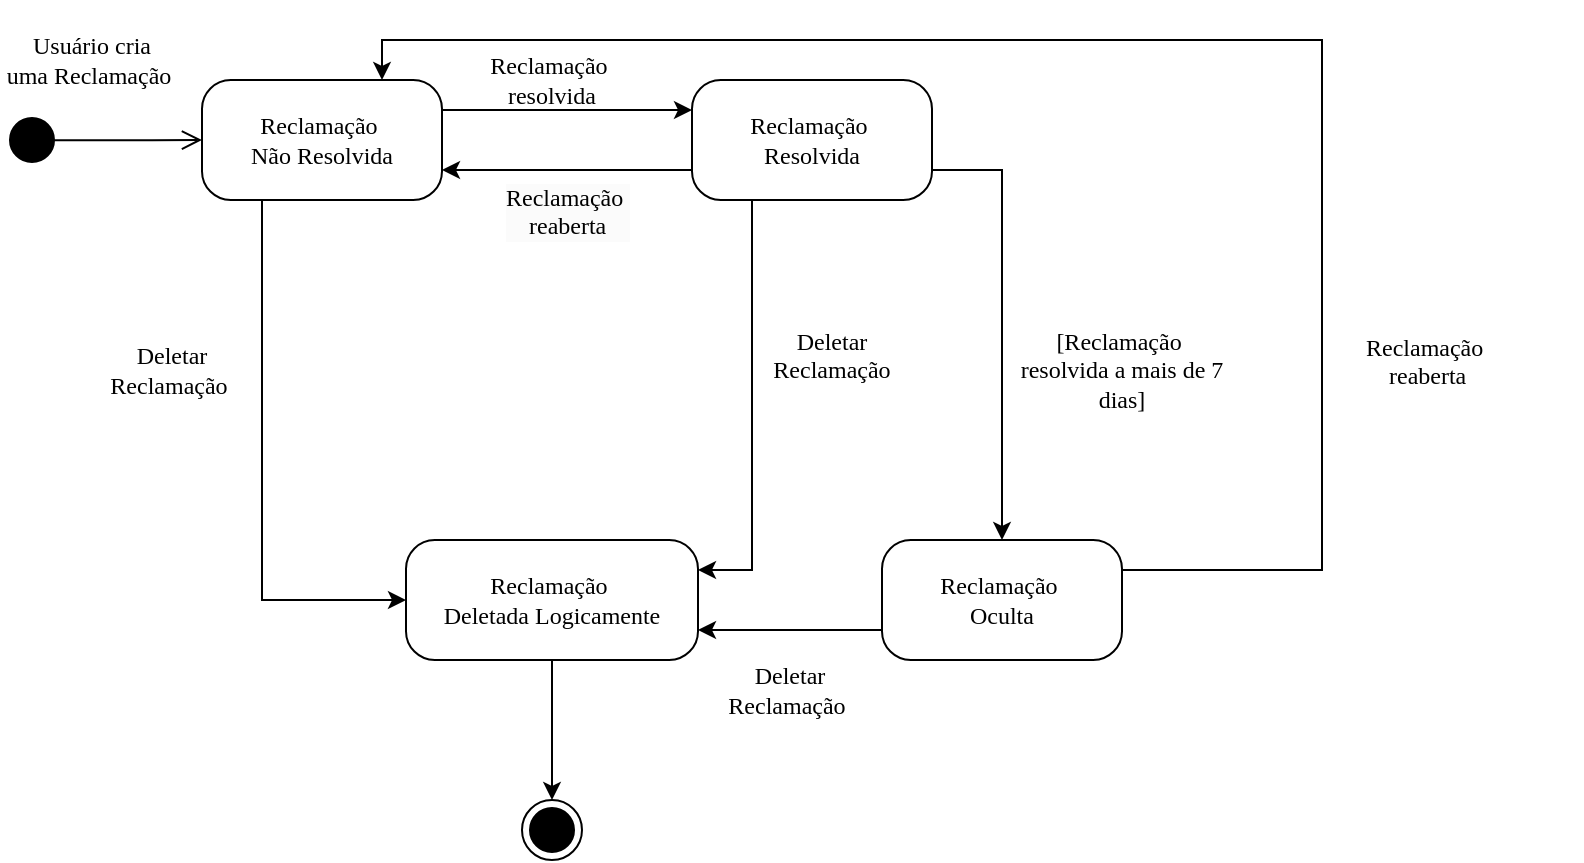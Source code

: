 <mxfile version="24.7.17">
  <diagram name="Página-1" id="e7YCogj1zsuFGsXIQmsC">
    <mxGraphModel dx="477" dy="237" grid="1" gridSize="10" guides="1" tooltips="1" connect="1" arrows="1" fold="1" page="1" pageScale="1" pageWidth="827" pageHeight="1169" math="0" shadow="0">
      <root>
        <mxCell id="0" />
        <mxCell id="1" parent="0" />
        <mxCell id="H48Iyiz3VlTvnMvy9uel-1" value="" style="ellipse;html=1;shape=startState;fillColor=#000000;strokeColor=#000000;rounded=1;shadow=0;comic=0;labelBackgroundColor=none;fontFamily=Verdana;fontSize=12;fontColor=default;align=center;direction=south;labelBorderColor=none;textShadow=0;" parent="1" vertex="1">
          <mxGeometry x="20" y="55" width="30" height="30" as="geometry" />
        </mxCell>
        <mxCell id="zkRaXMd6NlR8YTVMd6lu-3" value="" style="edgeStyle=orthogonalEdgeStyle;rounded=0;orthogonalLoop=1;jettySize=auto;html=1;" parent="1" source="H48Iyiz3VlTvnMvy9uel-2" target="H48Iyiz3VlTvnMvy9uel-27" edge="1">
          <mxGeometry relative="1" as="geometry" />
        </mxCell>
        <mxCell id="H48Iyiz3VlTvnMvy9uel-2" value="Reclamação&amp;nbsp;&lt;div&gt;Deletada Logicamente&lt;/div&gt;" style="rounded=1;whiteSpace=wrap;html=1;arcSize=24;fillColor=none;strokeColor=default;shadow=0;comic=0;labelBackgroundColor=none;fontFamily=Verdana;fontSize=12;fontColor=default;align=center;labelBorderColor=none;textShadow=0;" parent="1" vertex="1">
          <mxGeometry x="222" y="270" width="146" height="60" as="geometry" />
        </mxCell>
        <mxCell id="6YbqDCWQjb4jzscpLrS4-2" style="edgeStyle=orthogonalEdgeStyle;rounded=0;orthogonalLoop=1;jettySize=auto;html=1;" parent="1" edge="1">
          <mxGeometry relative="1" as="geometry">
            <mxPoint x="240" y="55" as="sourcePoint" />
            <mxPoint x="365" y="55" as="targetPoint" />
          </mxGeometry>
        </mxCell>
        <mxCell id="6YbqDCWQjb4jzscpLrS4-3" style="edgeStyle=orthogonalEdgeStyle;rounded=0;orthogonalLoop=1;jettySize=auto;html=1;exitX=0.25;exitY=1;exitDx=0;exitDy=0;entryX=0;entryY=0.5;entryDx=0;entryDy=0;" parent="1" source="H48Iyiz3VlTvnMvy9uel-6" target="H48Iyiz3VlTvnMvy9uel-2" edge="1">
          <mxGeometry relative="1" as="geometry" />
        </mxCell>
        <mxCell id="H48Iyiz3VlTvnMvy9uel-6" value="Reclamação&amp;nbsp;&lt;div&gt;Não Resolvida&lt;/div&gt;" style="rounded=1;whiteSpace=wrap;html=1;arcSize=24;fillColor=none;strokeColor=default;shadow=0;comic=0;labelBackgroundColor=none;fontFamily=Verdana;fontSize=12;fontColor=default;align=center;labelBorderColor=none;textShadow=0;" parent="1" vertex="1">
          <mxGeometry x="120" y="40" width="120" height="60" as="geometry" />
        </mxCell>
        <mxCell id="6YbqDCWQjb4jzscpLrS4-8" style="edgeStyle=orthogonalEdgeStyle;rounded=0;orthogonalLoop=1;jettySize=auto;html=1;exitX=1;exitY=0.75;exitDx=0;exitDy=0;entryX=0.5;entryY=0;entryDx=0;entryDy=0;" parent="1" source="H48Iyiz3VlTvnMvy9uel-10" target="6YbqDCWQjb4jzscpLrS4-6" edge="1">
          <mxGeometry relative="1" as="geometry">
            <Array as="points">
              <mxPoint x="520" y="85" />
            </Array>
          </mxGeometry>
        </mxCell>
        <mxCell id="zkRaXMd6NlR8YTVMd6lu-4" style="edgeStyle=orthogonalEdgeStyle;rounded=0;orthogonalLoop=1;jettySize=auto;html=1;exitX=0.25;exitY=1;exitDx=0;exitDy=0;entryX=1;entryY=0.25;entryDx=0;entryDy=0;" parent="1" source="H48Iyiz3VlTvnMvy9uel-10" target="H48Iyiz3VlTvnMvy9uel-2" edge="1">
          <mxGeometry relative="1" as="geometry" />
        </mxCell>
        <mxCell id="jxsoV4akDpo1OOG7nc3o-1" style="edgeStyle=orthogonalEdgeStyle;rounded=0;orthogonalLoop=1;jettySize=auto;html=1;exitX=0;exitY=0.75;exitDx=0;exitDy=0;entryX=1;entryY=0.75;entryDx=0;entryDy=0;" parent="1" source="H48Iyiz3VlTvnMvy9uel-10" target="H48Iyiz3VlTvnMvy9uel-6" edge="1">
          <mxGeometry relative="1" as="geometry" />
        </mxCell>
        <mxCell id="H48Iyiz3VlTvnMvy9uel-10" value="&lt;div&gt;Reclamação&amp;nbsp;&lt;/div&gt;&lt;div&gt;Resolvida&lt;/div&gt;" style="rounded=1;whiteSpace=wrap;html=1;arcSize=24;fillColor=none;strokeColor=default;shadow=0;comic=0;labelBackgroundColor=none;fontFamily=Verdana;fontSize=12;fontColor=default;align=center;labelBorderColor=none;textShadow=0;" parent="1" vertex="1">
          <mxGeometry x="365" y="40" width="120" height="60" as="geometry" />
        </mxCell>
        <mxCell id="H48Iyiz3VlTvnMvy9uel-11" style="edgeStyle=orthogonalEdgeStyle;html=1;labelBackgroundColor=none;endArrow=open;endSize=8;strokeColor=default;fontFamily=Verdana;fontSize=12;align=left;fontColor=default;labelBorderColor=none;textShadow=0;entryX=0;entryY=0.5;entryDx=0;entryDy=0;exitX=0.505;exitY=0.13;exitDx=0;exitDy=0;exitPerimeter=0;" parent="1" source="H48Iyiz3VlTvnMvy9uel-1" target="H48Iyiz3VlTvnMvy9uel-6" edge="1">
          <mxGeometry relative="1" as="geometry">
            <mxPoint x="90" y="70" as="targetPoint" />
          </mxGeometry>
        </mxCell>
        <mxCell id="H48Iyiz3VlTvnMvy9uel-27" value="" style="ellipse;html=1;shape=endState;fillColor=#000000;strokeColor=#000000;fontColor=default;labelBackgroundColor=none;labelBorderColor=none;textShadow=0;" parent="1" vertex="1">
          <mxGeometry x="280" y="400" width="30" height="30" as="geometry" />
        </mxCell>
        <mxCell id="KSsdWdosuC17knsYXHTu-13" value="&lt;div&gt;&lt;font face=&quot;Verdana&quot;&gt;Reclamação&amp;nbsp;&lt;/font&gt;&lt;br&gt;&lt;/div&gt;&lt;div&gt;&lt;font face=&quot;Verdana&quot;&gt;resolvida&lt;/font&gt;&lt;/div&gt;" style="text;html=1;align=center;verticalAlign=middle;whiteSpace=wrap;rounded=0;fontColor=default;labelBackgroundColor=none;labelBorderColor=none;textShadow=0;" parent="1" vertex="1">
          <mxGeometry x="260" y="10" width="70" height="60" as="geometry" />
        </mxCell>
        <mxCell id="KSsdWdosuC17knsYXHTu-14" value="&lt;div&gt;&lt;span style=&quot;font-family: Verdana;&quot;&gt;Deletar&lt;/span&gt;&lt;/div&gt;&lt;div&gt;&lt;font face=&quot;Verdana&quot;&gt;Reclamação&lt;/font&gt;&lt;br&gt;&lt;/div&gt;&lt;div&gt;&lt;font face=&quot;Verdana&quot;&gt;&lt;br&gt;&lt;/font&gt;&lt;/div&gt;" style="text;html=1;align=center;verticalAlign=middle;whiteSpace=wrap;rounded=0;fontColor=default;labelBackgroundColor=none;labelBorderColor=none;textShadow=0;" parent="1" vertex="1">
          <mxGeometry x="400" y="170" width="70" height="30" as="geometry" />
        </mxCell>
        <mxCell id="KSsdWdosuC17knsYXHTu-15" value="&lt;div&gt;&lt;span style=&quot;font-family: Verdana;&quot;&gt;Deletar&lt;/span&gt;&lt;/div&gt;&lt;div&gt;&lt;font face=&quot;Verdana&quot;&gt;Reclamação&amp;nbsp;&lt;/font&gt;&lt;/div&gt;" style="text;html=1;align=center;verticalAlign=middle;whiteSpace=wrap;rounded=0;fontColor=default;labelBackgroundColor=none;labelBorderColor=none;textShadow=0;" parent="1" vertex="1">
          <mxGeometry x="70" y="170" width="70" height="30" as="geometry" />
        </mxCell>
        <mxCell id="6YbqDCWQjb4jzscpLrS4-1" value="&lt;div&gt;&lt;font face=&quot;Verdana&quot;&gt;Usuário cria uma&amp;nbsp;&lt;/font&gt;&lt;span style=&quot;background-color: initial;&quot;&gt;&lt;font face=&quot;Verdana&quot;&gt;Reclamação&amp;nbsp;&lt;/font&gt;&lt;/span&gt;&lt;/div&gt;" style="text;html=1;align=center;verticalAlign=middle;whiteSpace=wrap;rounded=0;fontColor=default;labelBackgroundColor=none;labelBorderColor=none;textShadow=0;" parent="1" vertex="1">
          <mxGeometry x="30" width="70" height="60" as="geometry" />
        </mxCell>
        <mxCell id="6YbqDCWQjb4jzscpLrS4-9" style="edgeStyle=orthogonalEdgeStyle;rounded=0;orthogonalLoop=1;jettySize=auto;html=1;exitX=0;exitY=0.75;exitDx=0;exitDy=0;entryX=1;entryY=0.75;entryDx=0;entryDy=0;" parent="1" source="6YbqDCWQjb4jzscpLrS4-6" target="H48Iyiz3VlTvnMvy9uel-2" edge="1">
          <mxGeometry relative="1" as="geometry" />
        </mxCell>
        <mxCell id="oQTwQYGSFkqpPU76OtAt-1" style="edgeStyle=orthogonalEdgeStyle;rounded=0;orthogonalLoop=1;jettySize=auto;html=1;exitX=1;exitY=0.25;exitDx=0;exitDy=0;entryX=0.75;entryY=0;entryDx=0;entryDy=0;" edge="1" parent="1" source="6YbqDCWQjb4jzscpLrS4-6" target="H48Iyiz3VlTvnMvy9uel-6">
          <mxGeometry relative="1" as="geometry">
            <Array as="points">
              <mxPoint x="680" y="285" />
              <mxPoint x="680" y="20" />
              <mxPoint x="210" y="20" />
            </Array>
          </mxGeometry>
        </mxCell>
        <mxCell id="6YbqDCWQjb4jzscpLrS4-6" value="&lt;div&gt;Reclamação&amp;nbsp;&lt;/div&gt;&lt;div&gt;Oculta&lt;/div&gt;" style="rounded=1;whiteSpace=wrap;html=1;arcSize=24;fillColor=none;strokeColor=default;shadow=0;comic=0;labelBackgroundColor=none;fontFamily=Verdana;fontSize=12;fontColor=default;align=center;labelBorderColor=none;textShadow=0;" parent="1" vertex="1">
          <mxGeometry x="460" y="270" width="120" height="60" as="geometry" />
        </mxCell>
        <mxCell id="6YbqDCWQjb4jzscpLrS4-10" value="&lt;div&gt;&lt;font face=&quot;Verdana&quot;&gt;[Reclamação&lt;/font&gt;&lt;span style=&quot;font-family: Verdana; background-color: initial;&quot;&gt;&amp;nbsp;&lt;/span&gt;&lt;/div&gt;&lt;div&gt;&lt;font face=&quot;Verdana&quot;&gt;resolvida a mais de 7 dias]&lt;/font&gt;&lt;/div&gt;" style="text;html=1;align=center;verticalAlign=middle;whiteSpace=wrap;rounded=0;fontColor=default;labelBackgroundColor=none;labelBorderColor=none;textShadow=0;" parent="1" vertex="1">
          <mxGeometry x="520" y="170" width="120" height="30" as="geometry" />
        </mxCell>
        <mxCell id="6YbqDCWQjb4jzscpLrS4-13" value="&lt;div&gt;&lt;span style=&quot;font-family: Verdana;&quot;&gt;Deletar&lt;/span&gt;&lt;/div&gt;&lt;div&gt;&lt;font face=&quot;Verdana&quot;&gt;Reclamação&amp;nbsp;&lt;/font&gt;&lt;br&gt;&lt;/div&gt;" style="text;html=1;align=center;verticalAlign=middle;whiteSpace=wrap;rounded=0;fontColor=default;labelBackgroundColor=none;labelBorderColor=none;textShadow=0;" parent="1" vertex="1">
          <mxGeometry x="379" y="330" width="70" height="30" as="geometry" />
        </mxCell>
        <mxCell id="jxsoV4akDpo1OOG7nc3o-2" value="&lt;div style=&quot;text-align: center; forced-color-adjust: none; background-color: rgb(251, 251, 251); text-decoration-thickness: initial; text-decoration-style: initial; text-decoration-color: initial;&quot;&gt;&lt;span style=&quot;background-color: initial; text-align: left;&quot;&gt;&lt;font face=&quot;Verdana&quot;&gt;Reclamação&amp;nbsp;&lt;/font&gt;&lt;/span&gt;&lt;/div&gt;&lt;div style=&quot;text-align: center; forced-color-adjust: none; background-color: rgb(251, 251, 251); text-decoration-thickness: initial; text-decoration-style: initial; text-decoration-color: initial;&quot;&gt;&lt;span style=&quot;color: rgb(0, 0, 0); font-family: Verdana; font-size: 12px; font-style: normal; font-variant-ligatures: normal; font-variant-caps: normal; font-weight: 400; letter-spacing: normal; text-transform: none; word-spacing: 0px; -webkit-text-stroke-width: 0px; white-space: normal;&quot;&gt;reaberta&lt;/span&gt;&lt;br&gt;&lt;/div&gt;" style="text;whiteSpace=wrap;html=1;" parent="1" vertex="1">
          <mxGeometry x="270" y="85" width="90" height="50" as="geometry" />
        </mxCell>
        <mxCell id="oQTwQYGSFkqpPU76OtAt-3" value="&lt;div&gt;&lt;span style=&quot;forced-color-adjust: none; color: rgb(0, 0, 0); font-size: 12px; font-style: normal; font-variant-ligatures: normal; font-variant-caps: normal; font-weight: 400; letter-spacing: normal; orphans: 2; text-align: center; text-indent: 0px; text-transform: none; widows: 2; word-spacing: 0px; -webkit-text-stroke-width: 0px; white-space: normal; background-color: initial; text-decoration-thickness: initial; text-decoration-style: initial; text-decoration-color: initial; font-family: Verdana;&quot;&gt;&lt;div style=&quot;font-family: Helvetica;&quot;&gt;&lt;span style=&quot;background-color: initial; text-align: left;&quot;&gt;&lt;font face=&quot;Verdana&quot;&gt;Reclamação&amp;nbsp;&lt;/font&gt;&lt;/span&gt;&lt;/div&gt;&lt;div style=&quot;font-family: Helvetica;&quot;&gt;&lt;span style=&quot;font-family: Verdana;&quot;&gt;reaberta&lt;/span&gt;&lt;/div&gt;&lt;/span&gt;&lt;/div&gt;" style="text;whiteSpace=wrap;html=1;" vertex="1" parent="1">
          <mxGeometry x="700" y="160" width="110" height="40" as="geometry" />
        </mxCell>
      </root>
    </mxGraphModel>
  </diagram>
</mxfile>
